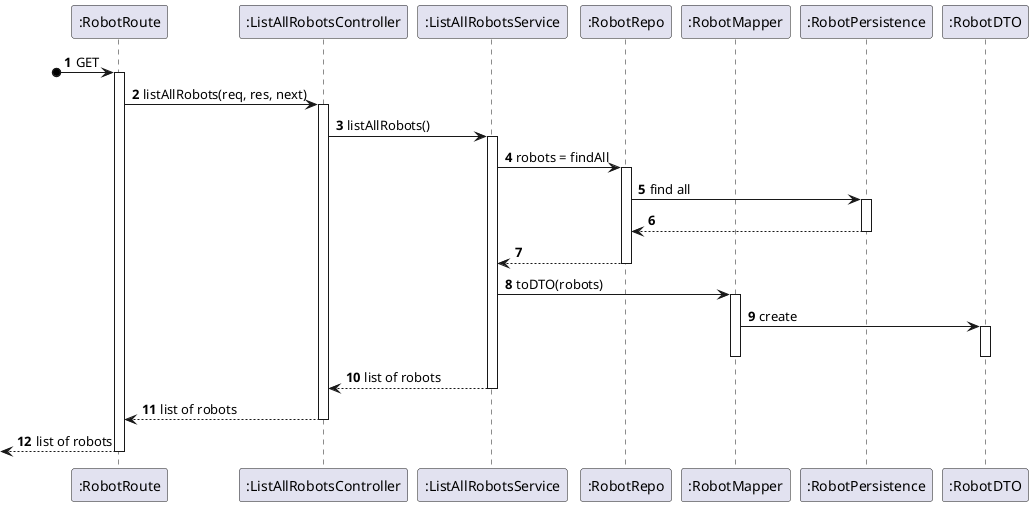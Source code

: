 @startuml

autonumber

participant ":RobotRoute" as Route
participant ":ListAllRobotsController" as Controller
participant ":ListAllRobotsService" as Service
participant ":RobotRepo" as Repo
participant ":RobotMapper" as Map
participant ":RobotPersistence" as RoutePersistence
participant ":RobotDTO" as DTO

?o->Route: GET
activate Route

Route -> Controller: listAllRobots(req, res, next)
activate Controller

Controller -> Service: listAllRobots()
activate Service

Service -> Repo: robots = findAll
activate Repo

Repo -> RoutePersistence: find all
activate RoutePersistence
Repo <-- RoutePersistence
deactivate RoutePersistence

Repo --> Service
deactivate Repo

Service -> Map: toDTO(robots)
activate Map
Map -> DTO: create
activate DTO
deactivate DTO
deactivate Map

Service --> Controller: list of robots
deactivate Service


Controller --> Route: list of robots
deactivate Controller

<--Route: list of robots
deactivate Route


@enduml
